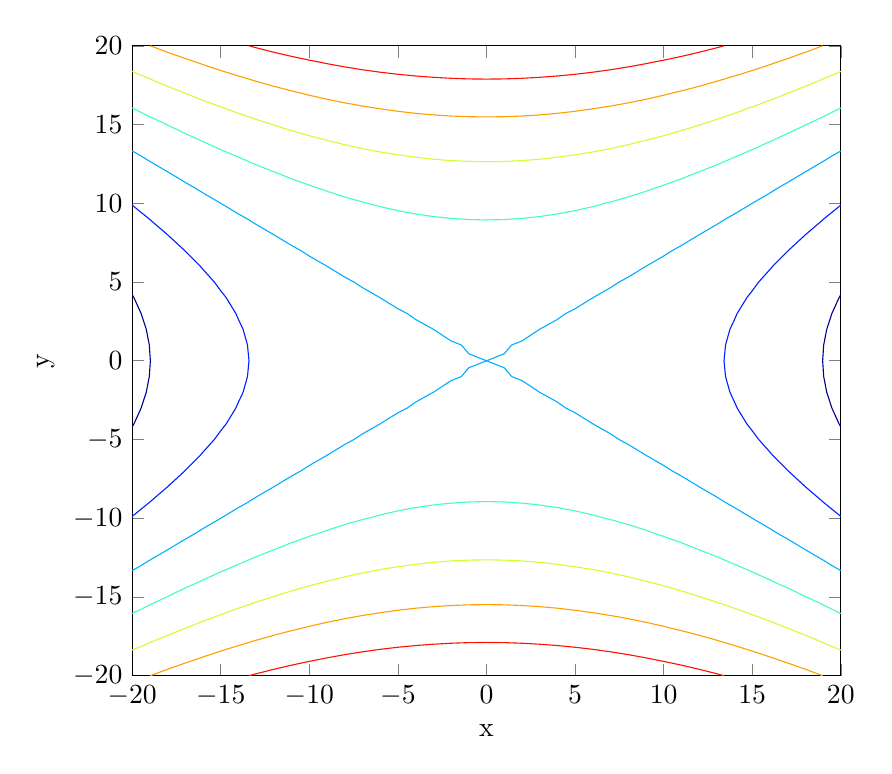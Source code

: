 % This file was created by matlab2tikz v0.4.7 running on MATLAB 8.1.
% Copyright (c) 2008--2014, Nico Schlömer <nico.schloemer@gmail.com>
% All rights reserved.
% Minimal pgfplots version: 1.3
% 
% The latest updates can be retrieved from
%   http://www.mathworks.com/matlabcentral/fileexchange/22022-matlab2tikz
% where you can also make suggestions and rate matlab2tikz.
% 
%
% defining custom colors
\definecolor{mycolor1}{rgb}{0.0,0.0,0.562}%
\definecolor{mycolor2}{rgb}{0.0,0.125,1.0}%
\definecolor{mycolor3}{rgb}{0.0,0.688,1.0}%
\definecolor{mycolor4}{rgb}{0.25,1.0,0.75}%
\definecolor{mycolor5}{rgb}{0.812,1.0,0.188}%
\definecolor{mycolor6}{rgb}{1.0,0.625,0.0}%
%
\begin{tikzpicture}

\begin{axis}[%
width=9cm,
height=8cm,
colormap/jet,
unbounded coords=jump,
scale only axis,
xmin=-20,
xmax=20,
xlabel={x},
ymin=-20,
ymax=20,
ylabel={y}
]

\addplot[area legend,solid,draw=mycolor1,forget plot]
table[row sep=crcr] {%
x	y\\
-20	4.198\\
-19.897	4\\
-19.494	3\\
-19.205	2\\
-19.032	1\\
-19	0.444\\
-18.973	0\\
-19	-0.444\\
-19.032	-1\\
-19.205	-2\\
-19.494	-3\\
-19.897	-4\\
-20	-4.198\\
nan	nan\\
};


\addplot[area legend,solid,draw=mycolor1,forget plot]
table[row sep=crcr] {%
x	y\\
20	4.198\\
19.897	4\\
19.494	3\\
19.205	2\\
19.032	1\\
19	0.444\\
18.973	0\\
19	-0.444\\
19.032	-1\\
19.205	-2\\
19.494	-3\\
19.897	-4\\
20	-4.198\\
nan	nan\\
};


\addplot[area legend,solid,draw=mycolor2,forget plot]
table[row sep=crcr] {%
x	y\\
-20	9.883\\
-19.032	9\\
-19	8.967\\
-18	8\\
-17.036	7\\
-17	6.957\\
-16.152	6\\
-16	5.798\\
-15.363	5\\
-15	4.444\\
-14.69	4\\
-14.147	3\\
-14	2.622\\
-13.741	2\\
-13.491	1\\
-13.407	0\\
-13.491	-1\\
-13.741	-2\\
-14	-2.622\\
-14.147	-3\\
-14.69	-4\\
-15	-4.444\\
-15.363	-5\\
-16	-5.798\\
-16.152	-6\\
-17	-6.957\\
-17.036	-7\\
-18	-8\\
-19	-8.967\\
-19.032	-9\\
-20	-9.883\\
nan	nan\\
};


\addplot[area legend,solid,draw=mycolor2,forget plot]
table[row sep=crcr] {%
x	y\\
20	9.883\\
19.032	9\\
19	8.967\\
18	8\\
17.036	7\\
17	6.957\\
16.152	6\\
16	5.798\\
15.363	5\\
15	4.444\\
14.69	4\\
14.147	3\\
14	2.622\\
13.741	2\\
13.491	1\\
13.407	0\\
13.491	-1\\
13.741	-2\\
14	-2.622\\
14.147	-3\\
14.69	-4\\
15	-4.444\\
15.363	-5\\
16	-5.798\\
16.152	-6\\
17	-6.957\\
17.036	-7\\
18	-8\\
19	-8.967\\
19.032	-9\\
20	-9.883\\
nan	nan\\
};


\addplot[area legend,solid,draw=mycolor3,forget plot]
table[row sep=crcr] {%
x	y\\
-20	13.325\\
-19.494	13\\
-19	12.658\\
-18	12\\
-17	11.324\\
-16.492	11\\
-16	10.656\\
-15	10\\
-14	9.322\\
-13.491	9\\
-13	8.654\\
-12	8\\
-11	7.319\\
-10.488	7\\
-10	6.65\\
-9	6\\
-8	5.313\\
-7.483	5\\
-7	4.642\\
-6	4\\
-5	3.302\\
-4.472	3\\
-4	2.622\\
-3	2\\
-2	1.259\\
-1.417	1\\
-1	0.444\\
0	0\\
-1	-0.444\\
-1.417	-1\\
-2	-1.259\\
-3	-2\\
-4	-2.622\\
-4.472	-3\\
-5	-3.302\\
-6	-4\\
-7	-4.642\\
-7.483	-5\\
-8	-5.313\\
-9	-6\\
-10	-6.65\\
-10.488	-7\\
-11	-7.319\\
-12	-8\\
-13	-8.654\\
-13.491	-9\\
-14	-9.322\\
-15	-10\\
-16	-10.656\\
-16.492	-11\\
-17	-11.324\\
-18	-12\\
-19	-12.658\\
-19.494	-13\\
-20	-13.325\\
nan	nan\\
};


\addplot[area legend,solid,draw=mycolor3,forget plot]
table[row sep=crcr] {%
x	y\\
20	13.325\\
19.494	13\\
19	12.658\\
18	12\\
17	11.324\\
16.492	11\\
16	10.656\\
15	10\\
14	9.322\\
13.491	9\\
13	8.654\\
12	8\\
11	7.319\\
10.488	7\\
10	6.65\\
9	6\\
8	5.313\\
7.483	5\\
7	4.642\\
6	4\\
5	3.302\\
4.472	3\\
4	2.622\\
3	2\\
2	1.259\\
1.417	1\\
1	0.444\\
0	0\\
1	-0.444\\
1.417	-1\\
2	-1.259\\
3	-2\\
4	-2.622\\
4.472	-3\\
5	-3.302\\
6	-4\\
7	-4.642\\
7.483	-5\\
8	-5.313\\
9	-6\\
10	-6.65\\
10.488	-7\\
11	-7.319\\
12	-8\\
13	-8.654\\
13.491	-9\\
14	-9.322\\
15	-10\\
16	-10.656\\
16.492	-11\\
17	-11.324\\
18	-12\\
19	-12.658\\
19.494	-13\\
20	-13.325\\
nan	nan\\
};


\addplot[area legend,solid,draw=mycolor4,forget plot]
table[row sep=crcr] {%
x	y\\
-20	16.054\\
-19.897	16\\
-19	15.498\\
-18.061	15\\
-18	14.966\\
-17	14.429\\
-16.152	14\\
-16	13.918\\
-15	13.407\\
-14.147	13\\
-14	12.924\\
-13	12.444\\
-12	12\\
-11	11.556\\
-10	11.15\\
-9.592	11\\
-9	10.762\\
-8	10.402\\
-7	10.085\\
-6.692	10\\
-6	9.789\\
-5	9.532\\
-4	9.322\\
-3	9.158\\
-2	9.041\\
-1.417	9\\
-1	8.967\\
0	8.941\\
1	8.967\\
1.417	9\\
2	9.041\\
3	9.158\\
4	9.322\\
5	9.532\\
6	9.789\\
6.692	10\\
7	10.085\\
8	10.402\\
9	10.762\\
9.592	11\\
10	11.15\\
11	11.556\\
12	12\\
13	12.444\\
14	12.924\\
14.147	13\\
15	13.407\\
16	13.918\\
16.152	14\\
17	14.429\\
18	14.966\\
18.061	15\\
19	15.498\\
19.897	16\\
20	16.054\\
nan	nan\\
};


\addplot[area legend,solid,draw=mycolor4,forget plot]
table[row sep=crcr] {%
x	y\\
-20	-16.054\\
-19.897	-16\\
-19	-15.498\\
-18.061	-15\\
-18	-14.966\\
-17	-14.429\\
-16.152	-14\\
-16	-13.918\\
-15	-13.407\\
-14.147	-13\\
-14	-12.924\\
-13	-12.444\\
-12	-12\\
-11	-11.556\\
-10	-11.15\\
-9.592	-11\\
-9	-10.762\\
-8	-10.402\\
-7	-10.085\\
-6.692	-10\\
-6	-9.789\\
-5	-9.532\\
-4	-9.322\\
-3	-9.158\\
-2	-9.041\\
-1.417	-9\\
-1	-8.967\\
0	-8.941\\
1	-8.967\\
1.417	-9\\
2	-9.041\\
3	-9.158\\
4	-9.322\\
5	-9.532\\
6	-9.789\\
6.692	-10\\
7	-10.085\\
8	-10.402\\
9	-10.762\\
9.592	-11\\
10	-11.15\\
11	-11.556\\
12	-12\\
13	-12.444\\
14	-12.924\\
14.147	-13\\
15	-13.407\\
16	-13.918\\
16.152	-14\\
17	-14.429\\
18	-14.966\\
18.061	-15\\
19	-15.498\\
19.897	-16\\
20	-16.054\\
nan	nan\\
};


\addplot[area legend,solid,draw=mycolor5,forget plot]
table[row sep=crcr] {%
x	y\\
-20	18.372\\
-19.205	18\\
-19	17.898\\
-18	17.429\\
-17.036	17\\
-17	16.983\\
-16	16.539\\
-15	16.121\\
-14.69	16\\
-14	15.713\\
-13	15.326\\
-12.09	15\\
-12	14.966\\
-11	14.613\\
-10	14.291\\
-9	14\\
-8	13.72\\
-7	13.473\\
-6	13.259\\
-5	13.078\\
-4.472	13\\
-4	12.924\\
-3	12.8\\
-2	12.711\\
-1	12.658\\
0	12.64\\
1	12.658\\
2	12.711\\
3	12.8\\
4	12.924\\
4.472	13\\
5	13.078\\
6	13.259\\
7	13.473\\
8	13.72\\
9	14\\
10	14.291\\
11	14.613\\
12	14.966\\
12.09	15\\
13	15.326\\
14	15.713\\
14.69	16\\
15	16.121\\
16	16.539\\
17	16.983\\
17.036	17\\
18	17.429\\
19	17.898\\
19.205	18\\
20	18.372\\
nan	nan\\
};


\addplot[area legend,solid,draw=mycolor5,forget plot]
table[row sep=crcr] {%
x	y\\
-20	-18.372\\
-19.205	-18\\
-19	-17.898\\
-18	-17.429\\
-17.036	-17\\
-17	-16.983\\
-16	-16.539\\
-15	-16.121\\
-14.69	-16\\
-14	-15.713\\
-13	-15.326\\
-12.09	-15\\
-12	-14.966\\
-11	-14.613\\
-10	-14.291\\
-9	-14\\
-8	-13.72\\
-7	-13.473\\
-6	-13.259\\
-5	-13.078\\
-4.472	-13\\
-4	-12.924\\
-3	-12.8\\
-2	-12.711\\
-1	-12.658\\
0	-12.64\\
1	-12.658\\
2	-12.711\\
3	-12.8\\
4	-12.924\\
4.472	-13\\
5	-13.078\\
6	-13.259\\
7	-13.473\\
8	-13.72\\
9	-14\\
10	-14.291\\
11	-14.613\\
12	-14.966\\
12.09	-15\\
13	-15.326\\
14	-15.713\\
14.69	-16\\
15	-16.121\\
16	-16.539\\
17	-16.983\\
17.036	-17\\
18	-17.429\\
19	-17.898\\
19.205	-18\\
20	-18.372\\
nan	nan\\
};


\addplot[area legend,solid,draw=mycolor6,forget plot]
table[row sep=crcr] {%
x	y\\
-18.973	20\\
-18	19.59\\
-17	19.191\\
-16.492	19\\
-16	18.805\\
-15	18.432\\
-14	18.084\\
-13.741	18\\
-13	17.746\\
-12	17.429\\
-11	17.137\\
-10.488	17\\
-10	16.862\\
-9	16.606\\
-8	16.377\\
-7	16.175\\
-6	16\\
-5	15.842\\
-4	15.713\\
-3	15.613\\
-2	15.541\\
-1	15.498\\
0	15.484\\
1	15.498\\
2	15.541\\
3	15.613\\
4	15.713\\
5	15.842\\
6	16\\
7	16.175\\
8	16.377\\
9	16.606\\
10	16.862\\
10.488	17\\
11	17.137\\
12	17.429\\
13	17.746\\
13.741	18\\
14	18.084\\
15	18.432\\
16	18.805\\
16.492	19\\
17	19.191\\
18	19.59\\
18.973	20\\
nan	nan\\
};


\addplot[area legend,solid,draw=mycolor6,forget plot]
table[row sep=crcr] {%
x	y\\
-18.973	-20\\
-18	-19.59\\
-17	-19.191\\
-16.492	-19\\
-16	-18.805\\
-15	-18.432\\
-14	-18.084\\
-13.741	-18\\
-13	-17.746\\
-12	-17.429\\
-11	-17.137\\
-10.488	-17\\
-10	-16.862\\
-9	-16.606\\
-8	-16.377\\
-7	-16.175\\
-6	-16\\
-5	-15.842\\
-4	-15.713\\
-3	-15.613\\
-2	-15.541\\
-1	-15.498\\
0	-15.484\\
1	-15.498\\
2	-15.541\\
3	-15.613\\
4	-15.713\\
5	-15.842\\
6	-16\\
7	-16.175\\
8	-16.377\\
9	-16.606\\
10	-16.862\\
10.488	-17\\
11	-17.137\\
12	-17.429\\
13	-17.746\\
13.741	-18\\
14	-18.084\\
15	-18.432\\
16	-18.805\\
16.492	-19\\
17	-19.191\\
18	-19.59\\
18.973	-20\\
nan	nan\\
};


\addplot[area legend,solid,draw=red!90!mycolor6,forget plot]
table[row sep=crcr] {%
x	y\\
-13.407	20\\
-13	19.875\\
-12	19.59\\
-11	19.328\\
-10	19.088\\
-9.592	19\\
-9	18.865\\
-8	18.661\\
-7	18.48\\
-6	18.324\\
-5	18.192\\
-4	18.084\\
-3	18\\
-2	17.937\\
-1	17.898\\
0	17.886\\
1	17.898\\
2	17.937\\
3	18\\
4	18.084\\
5	18.192\\
6	18.324\\
7	18.48\\
8	18.661\\
9	18.865\\
9.592	19\\
10	19.088\\
11	19.328\\
12	19.59\\
13	19.875\\
13.407	20\\
nan	nan\\
};


\addplot[area legend,solid,draw=red!90!mycolor6,forget plot]
table[row sep=crcr] {%
x	y\\
-13.407	-20\\
-13	-19.875\\
-12	-19.59\\
-11	-19.328\\
-10	-19.088\\
-9.592	-19\\
-9	-18.865\\
-8	-18.661\\
-7	-18.48\\
-6	-18.324\\
-5	-18.192\\
-4	-18.084\\
-3	-18\\
-2	-17.937\\
-1	-17.898\\
0	-17.886\\
1	-17.898\\
2	-17.937\\
3	-18\\
4	-18.084\\
5	-18.192\\
6	-18.324\\
7	-18.48\\
8	-18.661\\
9	-18.865\\
9.592	-19\\
10	-19.088\\
11	-19.328\\
12	-19.59\\
13	-19.875\\
13.407	-20\\
nan	nan\\
};


\addplot[area legend,solid,draw=black!50!red,forget plot]
table[row sep=crcr] {%
x	y\\
0	20\\
nan	nan\\
};


\addplot[area legend,solid,draw=black!50!red,forget plot]
table[row sep=crcr] {%
x	y\\
0	-20\\
nan	nan\\
};

\end{axis}
\end{tikzpicture}%